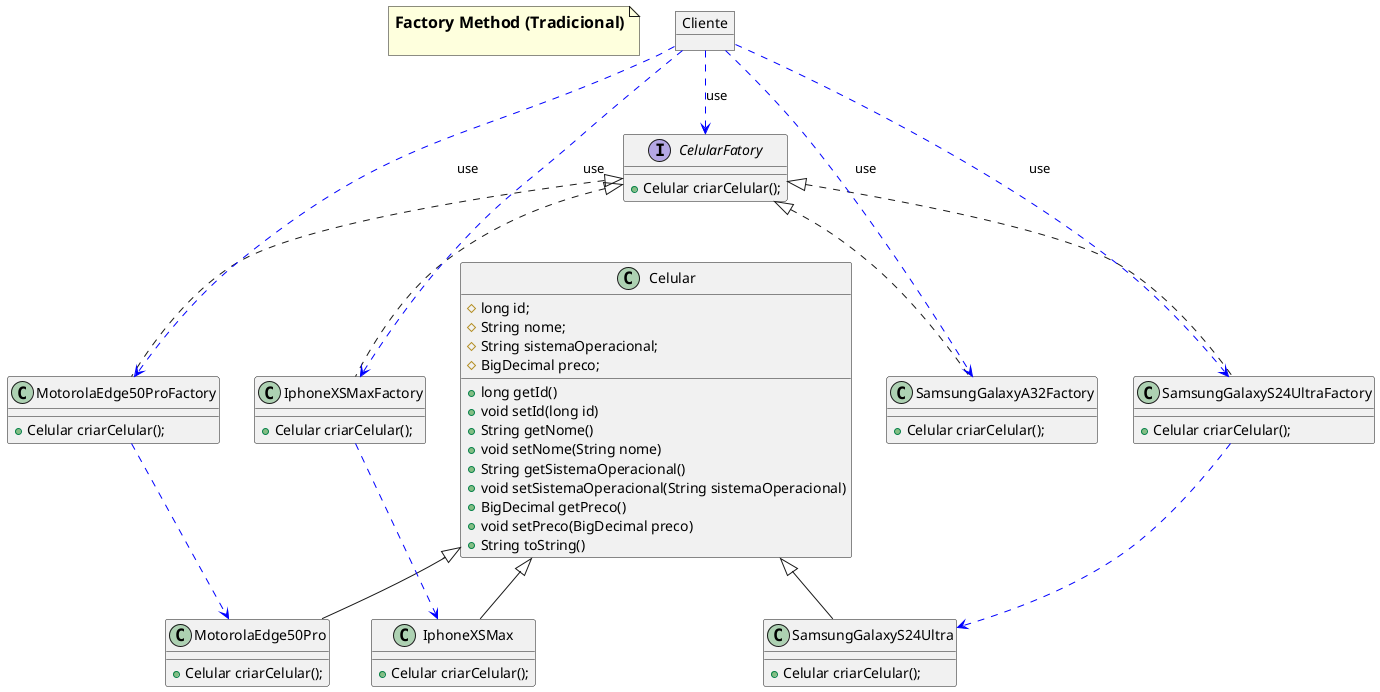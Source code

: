 @startuml
note as N1
  <size:16><b>Factory Method (Tradicional)

end note
'title Factory Method
object Cliente

interface CelularFatory {
    +Celular criarCelular();
}

class IphoneXSMaxFactory {
    +Celular criarCelular();
}

class MotorolaEdge50ProFactory {
    +Celular criarCelular();
}

class SamsungGalaxyA32Factory {
    +Celular criarCelular();
}

class SamsungGalaxyS24UltraFactory {
    +Celular criarCelular();
}

class Celular {
    # long id;
    # String nome;
    # String sistemaOperacional;
    # BigDecimal preco;
    + long getId()
    + void setId(long id)
    + String getNome()
    + void setNome(String nome)
    + String getSistemaOperacional()
    + void setSistemaOperacional(String sistemaOperacional)
    + BigDecimal getPreco()
    + void setPreco(BigDecimal preco)
    + String toString()
}

class IphoneXSMax {
    +Celular criarCelular();
}

class MotorolaEdge50Pro {
    +Celular criarCelular();
}

class SamsungGalaxyS24Ultra {
    +Celular criarCelular();
}

Cliente .[#blue].> CelularFatory :use

class IphoneXSMaxFactory implements CelularFatory
class MotorolaEdge50ProFactory implements CelularFatory
class SamsungGalaxyA32Factory implements CelularFatory
class SamsungGalaxyS24UltraFactory implements CelularFatory

class IphoneXSMax extends Celular
class MotorolaEdge50Pro extends Celular
class SamsungGalaxyS24Ultra extends Celular

Cliente .[#blue].> IphoneXSMaxFactory :use
Cliente .[#blue].> MotorolaEdge50ProFactory :use
Cliente .[#blue].> SamsungGalaxyA32Factory :use
Cliente .[#blue].> SamsungGalaxyS24UltraFactory :use

IphoneXSMaxFactory .[#blue].> IphoneXSMax
MotorolaEdge50ProFactory .[#blue].> MotorolaEdge50Pro
SamsungGalaxyS24UltraFactory .[#blue].> SamsungGalaxyS24Ultra
@enduml
